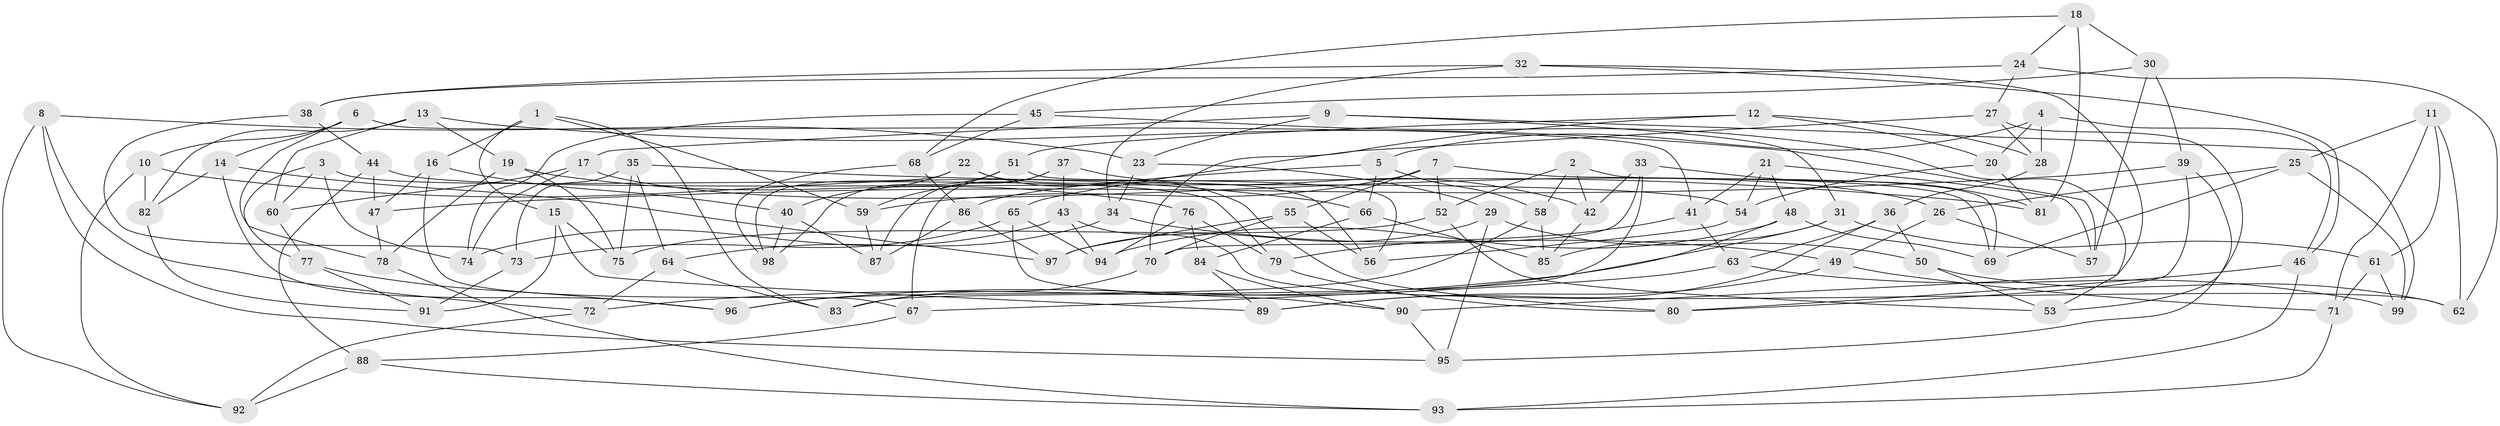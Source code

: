 // coarse degree distribution, {8: 0.11864406779661017, 7: 0.01694915254237288, 4: 0.5932203389830508, 10: 0.05084745762711865, 3: 0.01694915254237288, 6: 0.1864406779661017, 12: 0.01694915254237288}
// Generated by graph-tools (version 1.1) at 2025/20/03/04/25 18:20:47]
// undirected, 99 vertices, 198 edges
graph export_dot {
graph [start="1"]
  node [color=gray90,style=filled];
  1;
  2;
  3;
  4;
  5;
  6;
  7;
  8;
  9;
  10;
  11;
  12;
  13;
  14;
  15;
  16;
  17;
  18;
  19;
  20;
  21;
  22;
  23;
  24;
  25;
  26;
  27;
  28;
  29;
  30;
  31;
  32;
  33;
  34;
  35;
  36;
  37;
  38;
  39;
  40;
  41;
  42;
  43;
  44;
  45;
  46;
  47;
  48;
  49;
  50;
  51;
  52;
  53;
  54;
  55;
  56;
  57;
  58;
  59;
  60;
  61;
  62;
  63;
  64;
  65;
  66;
  67;
  68;
  69;
  70;
  71;
  72;
  73;
  74;
  75;
  76;
  77;
  78;
  79;
  80;
  81;
  82;
  83;
  84;
  85;
  86;
  87;
  88;
  89;
  90;
  91;
  92;
  93;
  94;
  95;
  96;
  97;
  98;
  99;
  1 -- 59;
  1 -- 83;
  1 -- 16;
  1 -- 15;
  2 -- 52;
  2 -- 69;
  2 -- 58;
  2 -- 42;
  3 -- 77;
  3 -- 79;
  3 -- 60;
  3 -- 74;
  4 -- 46;
  4 -- 20;
  4 -- 5;
  4 -- 28;
  5 -- 58;
  5 -- 86;
  5 -- 66;
  6 -- 78;
  6 -- 14;
  6 -- 10;
  6 -- 41;
  7 -- 52;
  7 -- 59;
  7 -- 55;
  7 -- 69;
  8 -- 92;
  8 -- 95;
  8 -- 72;
  8 -- 23;
  9 -- 23;
  9 -- 17;
  9 -- 31;
  9 -- 99;
  10 -- 66;
  10 -- 82;
  10 -- 92;
  11 -- 25;
  11 -- 61;
  11 -- 62;
  11 -- 71;
  12 -- 20;
  12 -- 70;
  12 -- 51;
  12 -- 28;
  13 -- 19;
  13 -- 60;
  13 -- 82;
  13 -- 57;
  14 -- 82;
  14 -- 97;
  14 -- 96;
  15 -- 89;
  15 -- 91;
  15 -- 75;
  16 -- 47;
  16 -- 67;
  16 -- 40;
  17 -- 60;
  17 -- 74;
  17 -- 26;
  18 -- 81;
  18 -- 24;
  18 -- 30;
  18 -- 68;
  19 -- 76;
  19 -- 78;
  19 -- 75;
  20 -- 81;
  20 -- 54;
  21 -- 48;
  21 -- 41;
  21 -- 54;
  21 -- 57;
  22 -- 40;
  22 -- 98;
  22 -- 56;
  22 -- 80;
  23 -- 29;
  23 -- 34;
  24 -- 62;
  24 -- 27;
  24 -- 38;
  25 -- 26;
  25 -- 99;
  25 -- 69;
  26 -- 49;
  26 -- 57;
  27 -- 65;
  27 -- 53;
  27 -- 28;
  28 -- 36;
  29 -- 97;
  29 -- 50;
  29 -- 95;
  30 -- 45;
  30 -- 39;
  30 -- 57;
  31 -- 61;
  31 -- 72;
  31 -- 85;
  32 -- 90;
  32 -- 34;
  32 -- 38;
  32 -- 46;
  33 -- 83;
  33 -- 81;
  33 -- 70;
  33 -- 42;
  34 -- 49;
  34 -- 64;
  35 -- 75;
  35 -- 81;
  35 -- 64;
  35 -- 73;
  36 -- 63;
  36 -- 50;
  36 -- 89;
  37 -- 87;
  37 -- 43;
  37 -- 67;
  37 -- 42;
  38 -- 44;
  38 -- 73;
  39 -- 95;
  39 -- 47;
  39 -- 80;
  40 -- 87;
  40 -- 98;
  41 -- 79;
  41 -- 63;
  42 -- 85;
  43 -- 62;
  43 -- 94;
  43 -- 74;
  44 -- 54;
  44 -- 88;
  44 -- 47;
  45 -- 68;
  45 -- 74;
  45 -- 53;
  46 -- 80;
  46 -- 93;
  47 -- 78;
  48 -- 94;
  48 -- 96;
  48 -- 69;
  49 -- 71;
  49 -- 89;
  50 -- 62;
  50 -- 53;
  51 -- 98;
  51 -- 59;
  51 -- 56;
  52 -- 53;
  52 -- 75;
  54 -- 56;
  55 -- 70;
  55 -- 56;
  55 -- 97;
  58 -- 96;
  58 -- 85;
  59 -- 87;
  60 -- 77;
  61 -- 71;
  61 -- 99;
  63 -- 67;
  63 -- 99;
  64 -- 83;
  64 -- 72;
  65 -- 90;
  65 -- 94;
  65 -- 73;
  66 -- 85;
  66 -- 84;
  67 -- 88;
  68 -- 86;
  68 -- 98;
  70 -- 83;
  71 -- 93;
  72 -- 92;
  73 -- 91;
  76 -- 94;
  76 -- 84;
  76 -- 79;
  77 -- 96;
  77 -- 91;
  78 -- 93;
  79 -- 80;
  82 -- 91;
  84 -- 90;
  84 -- 89;
  86 -- 97;
  86 -- 87;
  88 -- 93;
  88 -- 92;
  90 -- 95;
}
